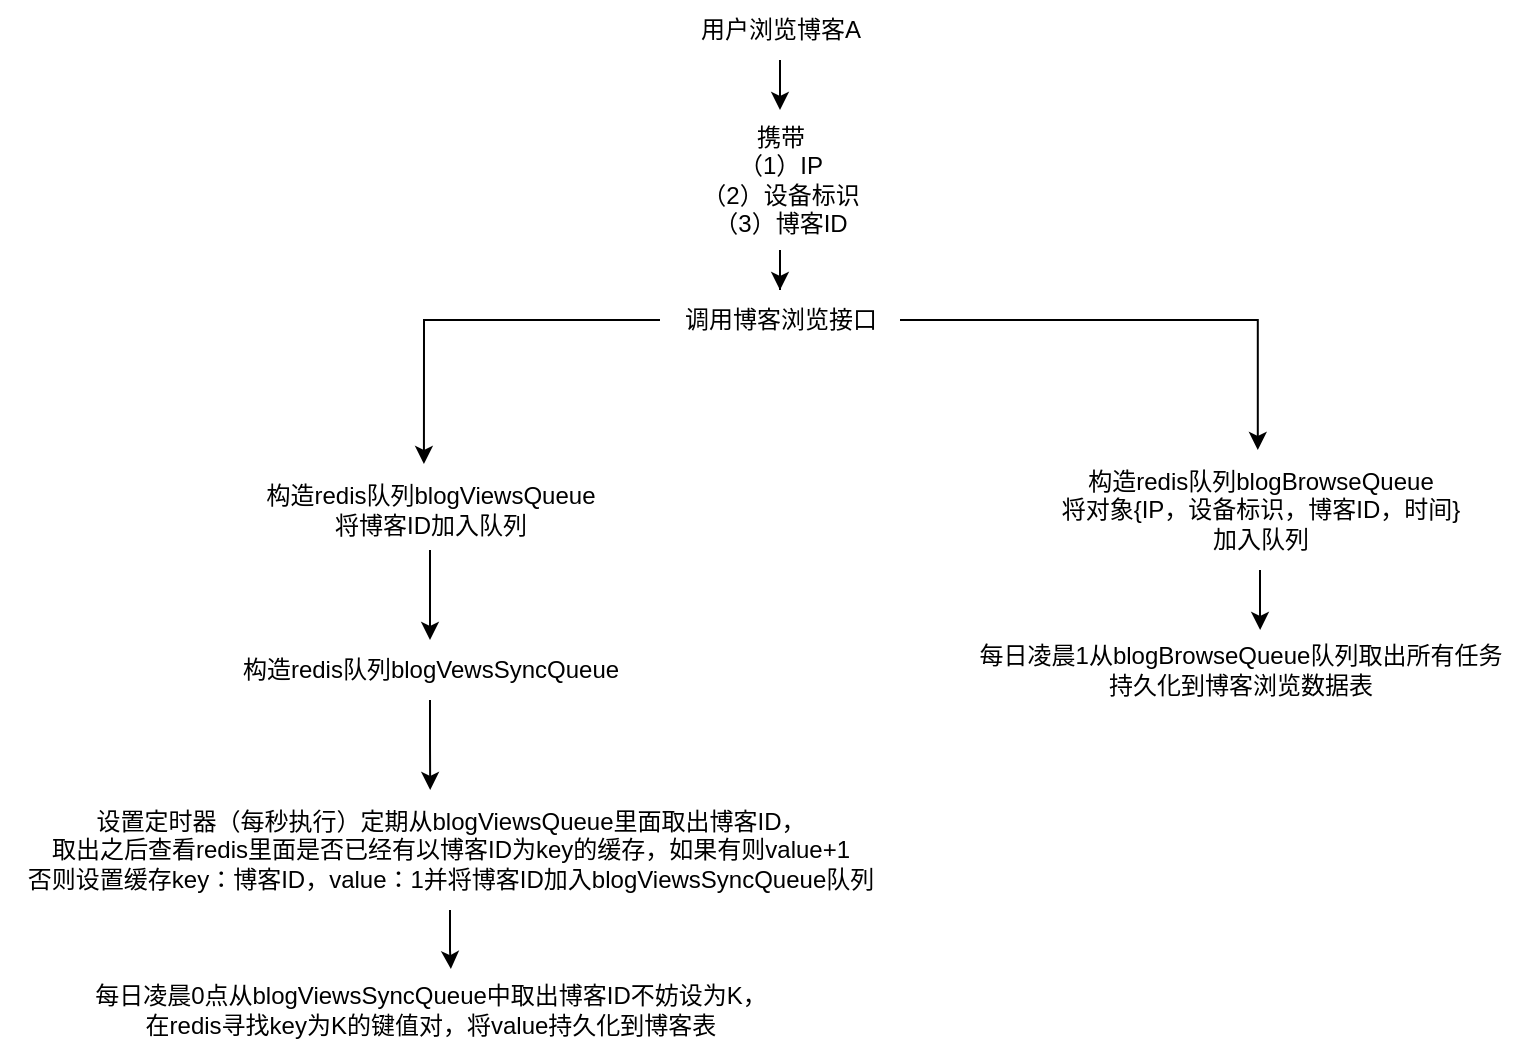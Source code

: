 <mxfile version="20.8.20" type="github">
  <diagram name="第 1 页" id="vIqXAc0gd95hArHaUAIa">
    <mxGraphModel dx="1781" dy="616" grid="1" gridSize="10" guides="1" tooltips="1" connect="1" arrows="1" fold="1" page="1" pageScale="1" pageWidth="827" pageHeight="1169" math="0" shadow="0">
      <root>
        <mxCell id="0" />
        <mxCell id="1" parent="0" />
        <mxCell id="ji_brwV9mI_R7om9VfdI-31" style="edgeStyle=orthogonalEdgeStyle;rounded=0;orthogonalLoop=1;jettySize=auto;html=1;" edge="1" parent="1" source="ji_brwV9mI_R7om9VfdI-3" target="ji_brwV9mI_R7om9VfdI-7">
          <mxGeometry relative="1" as="geometry" />
        </mxCell>
        <mxCell id="ji_brwV9mI_R7om9VfdI-3" value="用户浏览博客A" style="text;html=1;align=center;verticalAlign=middle;resizable=0;points=[];autosize=1;strokeColor=none;fillColor=none;" vertex="1" parent="1">
          <mxGeometry x="220" y="145" width="100" height="30" as="geometry" />
        </mxCell>
        <mxCell id="ji_brwV9mI_R7om9VfdI-28" style="edgeStyle=orthogonalEdgeStyle;rounded=0;orthogonalLoop=1;jettySize=auto;html=1;entryX=0.495;entryY=0;entryDx=0;entryDy=0;entryPerimeter=0;" edge="1" parent="1" source="ji_brwV9mI_R7om9VfdI-4" target="ji_brwV9mI_R7om9VfdI-17">
          <mxGeometry relative="1" as="geometry" />
        </mxCell>
        <mxCell id="ji_brwV9mI_R7om9VfdI-29" style="edgeStyle=orthogonalEdgeStyle;rounded=0;orthogonalLoop=1;jettySize=auto;html=1;entryX=0.484;entryY=-0.075;entryDx=0;entryDy=0;entryPerimeter=0;" edge="1" parent="1" source="ji_brwV9mI_R7om9VfdI-4" target="ji_brwV9mI_R7om9VfdI-9">
          <mxGeometry relative="1" as="geometry">
            <Array as="points">
              <mxPoint x="92" y="305" />
            </Array>
          </mxGeometry>
        </mxCell>
        <mxCell id="ji_brwV9mI_R7om9VfdI-4" value="调用博客浏览接口" style="text;html=1;align=center;verticalAlign=middle;resizable=0;points=[];autosize=1;strokeColor=none;fillColor=none;" vertex="1" parent="1">
          <mxGeometry x="210" y="290" width="120" height="30" as="geometry" />
        </mxCell>
        <mxCell id="ji_brwV9mI_R7om9VfdI-30" style="edgeStyle=orthogonalEdgeStyle;rounded=0;orthogonalLoop=1;jettySize=auto;html=1;" edge="1" parent="1" source="ji_brwV9mI_R7om9VfdI-7" target="ji_brwV9mI_R7om9VfdI-4">
          <mxGeometry relative="1" as="geometry" />
        </mxCell>
        <mxCell id="ji_brwV9mI_R7om9VfdI-7" value="携带&lt;br&gt;（1）IP&lt;br&gt;（2）设备标识&lt;br&gt;（3）博客ID" style="text;html=1;align=center;verticalAlign=middle;resizable=0;points=[];autosize=1;strokeColor=none;fillColor=none;" vertex="1" parent="1">
          <mxGeometry x="220" y="200" width="100" height="70" as="geometry" />
        </mxCell>
        <mxCell id="ji_brwV9mI_R7om9VfdI-19" style="edgeStyle=orthogonalEdgeStyle;rounded=0;orthogonalLoop=1;jettySize=auto;html=1;" edge="1" parent="1" source="ji_brwV9mI_R7om9VfdI-9" target="ji_brwV9mI_R7om9VfdI-14">
          <mxGeometry relative="1" as="geometry" />
        </mxCell>
        <mxCell id="ji_brwV9mI_R7om9VfdI-9" value="构造redis队列blogViewsQueue&lt;br&gt;将博客ID加入队列" style="text;html=1;align=center;verticalAlign=middle;resizable=0;points=[];autosize=1;strokeColor=none;fillColor=none;" vertex="1" parent="1">
          <mxGeometry y="380" width="190" height="40" as="geometry" />
        </mxCell>
        <mxCell id="ji_brwV9mI_R7om9VfdI-24" style="edgeStyle=orthogonalEdgeStyle;rounded=0;orthogonalLoop=1;jettySize=auto;html=1;entryX=0.529;entryY=-0.012;entryDx=0;entryDy=0;entryPerimeter=0;" edge="1" parent="1" source="ji_brwV9mI_R7om9VfdI-10" target="ji_brwV9mI_R7om9VfdI-15">
          <mxGeometry relative="1" as="geometry" />
        </mxCell>
        <mxCell id="ji_brwV9mI_R7om9VfdI-10" value="设置定时器（每秒执行）定期从blogViewsQueue里面取出博客ID，&lt;br&gt;取出之后查看redis里面是否已经有以博客ID为key的缓存，如果有则value+1&lt;br&gt;否则设置缓存key：博客ID，value：1并将博客ID加入blogViewsSyncQueue队列" style="text;html=1;align=center;verticalAlign=middle;resizable=0;points=[];autosize=1;strokeColor=none;fillColor=none;" vertex="1" parent="1">
          <mxGeometry x="-120" y="540" width="450" height="60" as="geometry" />
        </mxCell>
        <mxCell id="ji_brwV9mI_R7om9VfdI-21" style="edgeStyle=orthogonalEdgeStyle;rounded=0;orthogonalLoop=1;jettySize=auto;html=1;entryX=0.478;entryY=0;entryDx=0;entryDy=0;entryPerimeter=0;" edge="1" parent="1" source="ji_brwV9mI_R7om9VfdI-14" target="ji_brwV9mI_R7om9VfdI-10">
          <mxGeometry relative="1" as="geometry" />
        </mxCell>
        <mxCell id="ji_brwV9mI_R7om9VfdI-14" value="构造redis队列blogVewsSyncQueue" style="text;html=1;align=center;verticalAlign=middle;resizable=0;points=[];autosize=1;strokeColor=none;fillColor=none;" vertex="1" parent="1">
          <mxGeometry x="-10" y="465" width="210" height="30" as="geometry" />
        </mxCell>
        <mxCell id="ji_brwV9mI_R7om9VfdI-15" value="每日凌晨0点从blogViewsSyncQueue中取出博客ID不妨设为K，&lt;br&gt;在redis寻找key为K的键值对，将value持久化到博客表" style="text;html=1;align=center;verticalAlign=middle;resizable=0;points=[];autosize=1;strokeColor=none;fillColor=none;" vertex="1" parent="1">
          <mxGeometry x="-85" y="630" width="360" height="40" as="geometry" />
        </mxCell>
        <mxCell id="ji_brwV9mI_R7om9VfdI-27" style="edgeStyle=orthogonalEdgeStyle;rounded=0;orthogonalLoop=1;jettySize=auto;html=1;entryX=0.536;entryY=0;entryDx=0;entryDy=0;entryPerimeter=0;" edge="1" parent="1" source="ji_brwV9mI_R7om9VfdI-17" target="ji_brwV9mI_R7om9VfdI-26">
          <mxGeometry relative="1" as="geometry" />
        </mxCell>
        <mxCell id="ji_brwV9mI_R7om9VfdI-17" value="构造redis队列blogBrowseQueue&lt;br style=&quot;border-color: var(--border-color);&quot;&gt;将对象{IP，设备标识，博客ID，时间}&lt;br style=&quot;border-color: var(--border-color);&quot;&gt;加入队列" style="text;html=1;align=center;verticalAlign=middle;resizable=0;points=[];autosize=1;strokeColor=none;fillColor=none;" vertex="1" parent="1">
          <mxGeometry x="400" y="370" width="220" height="60" as="geometry" />
        </mxCell>
        <mxCell id="ji_brwV9mI_R7om9VfdI-26" value="每日凌晨1从blogBrowseQueue队列取出所有任务&lt;br&gt;持久化到博客浏览数据表" style="text;html=1;align=center;verticalAlign=middle;resizable=0;points=[];autosize=1;strokeColor=none;fillColor=none;" vertex="1" parent="1">
          <mxGeometry x="360" y="460" width="280" height="40" as="geometry" />
        </mxCell>
      </root>
    </mxGraphModel>
  </diagram>
</mxfile>
